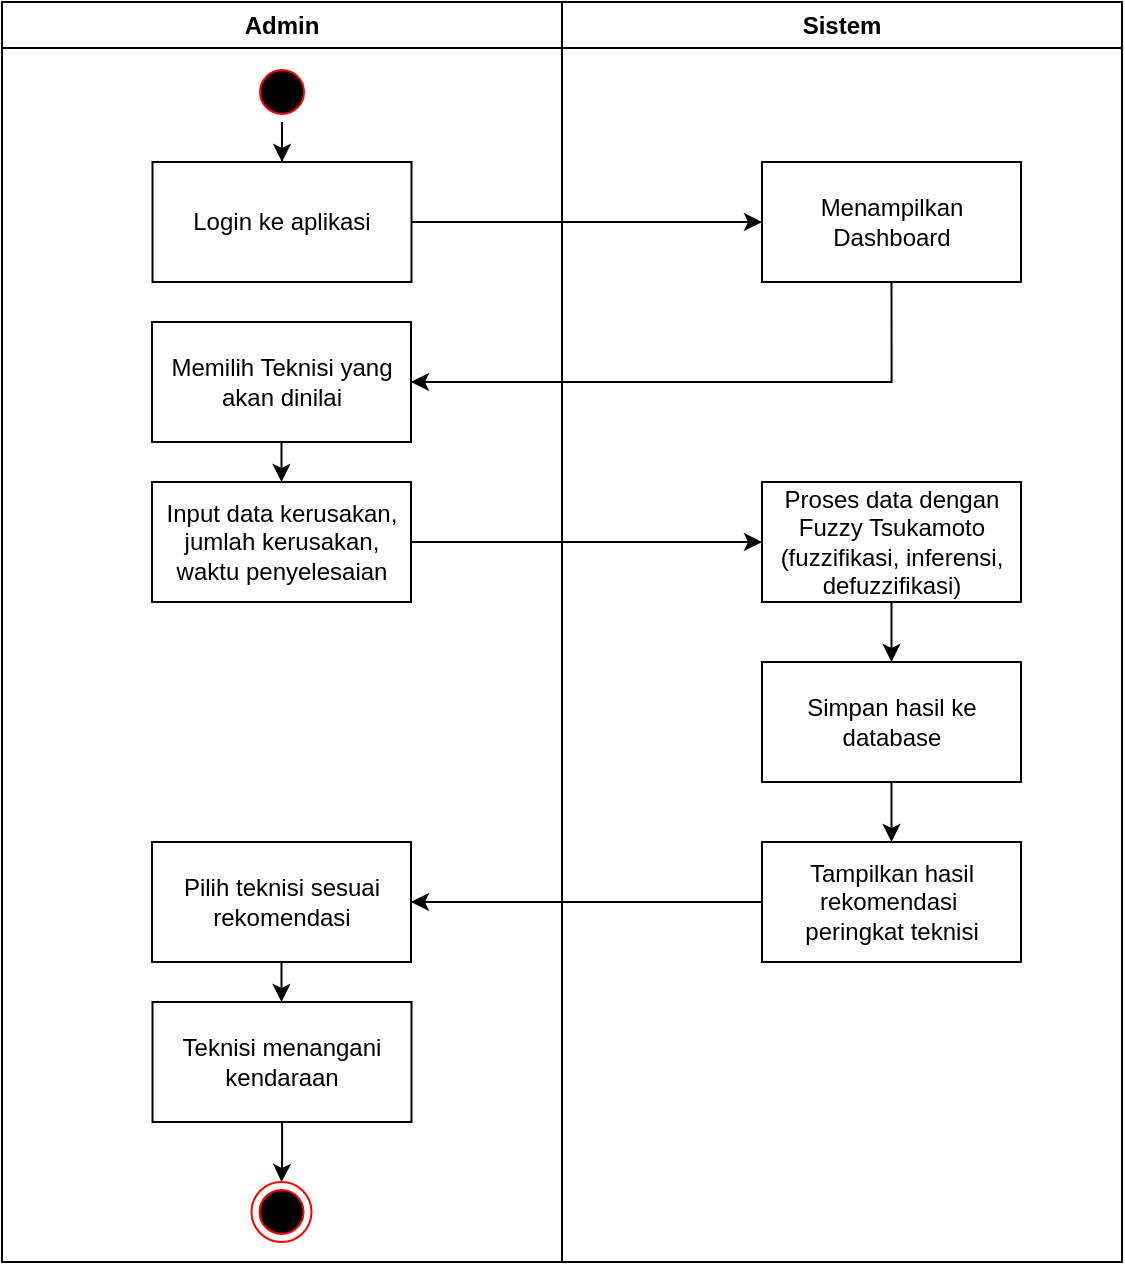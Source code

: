 <mxfile version="28.1.2">
  <diagram name="Page-1" id="K2gSG0goQapkKrTSdMNb">
    <mxGraphModel dx="719" dy="388" grid="1" gridSize="10" guides="1" tooltips="1" connect="1" arrows="1" fold="1" page="1" pageScale="1" pageWidth="850" pageHeight="1100" math="0" shadow="0">
      <root>
        <mxCell id="0" />
        <mxCell id="1" parent="0" />
        <mxCell id="rAbBRgUYJY3RHqX02n4J-1" value="Admin" style="swimlane;whiteSpace=wrap" parent="1" vertex="1">
          <mxGeometry x="330" y="180" width="280" height="630" as="geometry" />
        </mxCell>
        <mxCell id="rAbBRgUYJY3RHqX02n4J-9" style="edgeStyle=orthogonalEdgeStyle;rounded=0;orthogonalLoop=1;jettySize=auto;html=1;entryX=0.5;entryY=0;entryDx=0;entryDy=0;" parent="rAbBRgUYJY3RHqX02n4J-1" source="rAbBRgUYJY3RHqX02n4J-10" target="rAbBRgUYJY3RHqX02n4J-12" edge="1">
          <mxGeometry relative="1" as="geometry" />
        </mxCell>
        <mxCell id="rAbBRgUYJY3RHqX02n4J-10" value="" style="ellipse;shape=startState;fillColor=#000000;strokeColor=#ff0000;" parent="rAbBRgUYJY3RHqX02n4J-1" vertex="1">
          <mxGeometry x="125" y="30" width="30" height="30" as="geometry" />
        </mxCell>
        <mxCell id="rAbBRgUYJY3RHqX02n4J-12" value="Login ke aplikasi" style="rounded=0;whiteSpace=wrap;html=1;" parent="rAbBRgUYJY3RHqX02n4J-1" vertex="1">
          <mxGeometry x="75.25" y="80" width="129.5" height="60" as="geometry" />
        </mxCell>
        <mxCell id="_ryPDpQHPeJzNiAf3xGt-2" style="edgeStyle=orthogonalEdgeStyle;rounded=0;orthogonalLoop=1;jettySize=auto;html=1;entryX=0.5;entryY=0;entryDx=0;entryDy=0;" edge="1" parent="rAbBRgUYJY3RHqX02n4J-1" source="rAbBRgUYJY3RHqX02n4J-14" target="_ryPDpQHPeJzNiAf3xGt-1">
          <mxGeometry relative="1" as="geometry" />
        </mxCell>
        <mxCell id="rAbBRgUYJY3RHqX02n4J-14" value="Memilih Teknisi yang akan dinilai" style="rounded=0;whiteSpace=wrap;html=1;" parent="rAbBRgUYJY3RHqX02n4J-1" vertex="1">
          <mxGeometry x="75" y="160" width="129.5" height="60" as="geometry" />
        </mxCell>
        <mxCell id="_ryPDpQHPeJzNiAf3xGt-1" value="Input data kerusakan, jumlah kerusakan, waktu penyelesaian" style="rounded=0;whiteSpace=wrap;html=1;" vertex="1" parent="rAbBRgUYJY3RHqX02n4J-1">
          <mxGeometry x="75" y="240" width="129.5" height="60" as="geometry" />
        </mxCell>
        <mxCell id="_ryPDpQHPeJzNiAf3xGt-24" style="edgeStyle=orthogonalEdgeStyle;rounded=0;orthogonalLoop=1;jettySize=auto;html=1;entryX=0.5;entryY=0;entryDx=0;entryDy=0;" edge="1" parent="rAbBRgUYJY3RHqX02n4J-1" source="_ryPDpQHPeJzNiAf3xGt-21" target="_ryPDpQHPeJzNiAf3xGt-23">
          <mxGeometry relative="1" as="geometry" />
        </mxCell>
        <mxCell id="_ryPDpQHPeJzNiAf3xGt-21" value="Pilih teknisi sesuai rekomendasi" style="rounded=0;whiteSpace=wrap;html=1;" vertex="1" parent="rAbBRgUYJY3RHqX02n4J-1">
          <mxGeometry x="75" y="420" width="129.5" height="60" as="geometry" />
        </mxCell>
        <mxCell id="_ryPDpQHPeJzNiAf3xGt-25" style="edgeStyle=orthogonalEdgeStyle;rounded=0;orthogonalLoop=1;jettySize=auto;html=1;entryX=0.5;entryY=0;entryDx=0;entryDy=0;" edge="1" parent="rAbBRgUYJY3RHqX02n4J-1" source="_ryPDpQHPeJzNiAf3xGt-23" target="rAbBRgUYJY3RHqX02n4J-20">
          <mxGeometry relative="1" as="geometry" />
        </mxCell>
        <mxCell id="_ryPDpQHPeJzNiAf3xGt-23" value="Teknisi menangani kendaraan" style="rounded=0;whiteSpace=wrap;html=1;" vertex="1" parent="rAbBRgUYJY3RHqX02n4J-1">
          <mxGeometry x="75.25" y="500" width="129.5" height="60" as="geometry" />
        </mxCell>
        <mxCell id="rAbBRgUYJY3RHqX02n4J-20" value="" style="ellipse;html=1;shape=endState;fillColor=#000000;strokeColor=#ff0000;" parent="rAbBRgUYJY3RHqX02n4J-1" vertex="1">
          <mxGeometry x="124.75" y="590" width="30" height="30" as="geometry" />
        </mxCell>
        <mxCell id="rAbBRgUYJY3RHqX02n4J-8" value="Sistem" style="swimlane;whiteSpace=wrap" parent="1" vertex="1">
          <mxGeometry x="610" y="180" width="280" height="630" as="geometry" />
        </mxCell>
        <mxCell id="_ryPDpQHPeJzNiAf3xGt-5" value="Menampilkan Dashboard" style="rounded=0;whiteSpace=wrap;html=1;" vertex="1" parent="rAbBRgUYJY3RHqX02n4J-8">
          <mxGeometry x="100" y="80" width="129.5" height="60" as="geometry" />
        </mxCell>
        <mxCell id="_ryPDpQHPeJzNiAf3xGt-18" style="edgeStyle=orthogonalEdgeStyle;rounded=0;orthogonalLoop=1;jettySize=auto;html=1;entryX=0.5;entryY=0;entryDx=0;entryDy=0;" edge="1" parent="rAbBRgUYJY3RHqX02n4J-8" source="_ryPDpQHPeJzNiAf3xGt-15" target="_ryPDpQHPeJzNiAf3xGt-17">
          <mxGeometry relative="1" as="geometry" />
        </mxCell>
        <mxCell id="_ryPDpQHPeJzNiAf3xGt-15" value="Proses data dengan Fuzzy Tsukamoto&lt;div&gt;(fuzzifikasi, inferensi, defuzzifikasi)&lt;/div&gt;" style="rounded=0;whiteSpace=wrap;html=1;" vertex="1" parent="rAbBRgUYJY3RHqX02n4J-8">
          <mxGeometry x="100" y="240" width="129.5" height="60" as="geometry" />
        </mxCell>
        <mxCell id="_ryPDpQHPeJzNiAf3xGt-20" style="edgeStyle=orthogonalEdgeStyle;rounded=0;orthogonalLoop=1;jettySize=auto;html=1;entryX=0.5;entryY=0;entryDx=0;entryDy=0;" edge="1" parent="rAbBRgUYJY3RHqX02n4J-8" source="_ryPDpQHPeJzNiAf3xGt-17" target="_ryPDpQHPeJzNiAf3xGt-19">
          <mxGeometry relative="1" as="geometry" />
        </mxCell>
        <mxCell id="_ryPDpQHPeJzNiAf3xGt-17" value="Simpan hasil ke database" style="rounded=0;whiteSpace=wrap;html=1;" vertex="1" parent="rAbBRgUYJY3RHqX02n4J-8">
          <mxGeometry x="100" y="330" width="129.5" height="60" as="geometry" />
        </mxCell>
        <mxCell id="_ryPDpQHPeJzNiAf3xGt-19" value="Tampilkan hasil&lt;div&gt;rekomendasi&amp;nbsp;&lt;/div&gt;&lt;div&gt;peringkat teknisi&lt;/div&gt;" style="rounded=0;whiteSpace=wrap;html=1;" vertex="1" parent="rAbBRgUYJY3RHqX02n4J-8">
          <mxGeometry x="100" y="420" width="129.5" height="60" as="geometry" />
        </mxCell>
        <mxCell id="_ryPDpQHPeJzNiAf3xGt-6" style="edgeStyle=orthogonalEdgeStyle;rounded=0;orthogonalLoop=1;jettySize=auto;html=1;" edge="1" parent="1" source="rAbBRgUYJY3RHqX02n4J-12" target="_ryPDpQHPeJzNiAf3xGt-5">
          <mxGeometry relative="1" as="geometry" />
        </mxCell>
        <mxCell id="_ryPDpQHPeJzNiAf3xGt-7" style="edgeStyle=orthogonalEdgeStyle;rounded=0;orthogonalLoop=1;jettySize=auto;html=1;entryX=1;entryY=0.5;entryDx=0;entryDy=0;exitX=0.5;exitY=1;exitDx=0;exitDy=0;" edge="1" parent="1" source="_ryPDpQHPeJzNiAf3xGt-5" target="rAbBRgUYJY3RHqX02n4J-14">
          <mxGeometry relative="1" as="geometry" />
        </mxCell>
        <mxCell id="_ryPDpQHPeJzNiAf3xGt-16" style="edgeStyle=orthogonalEdgeStyle;rounded=0;orthogonalLoop=1;jettySize=auto;html=1;" edge="1" parent="1" source="_ryPDpQHPeJzNiAf3xGt-1" target="_ryPDpQHPeJzNiAf3xGt-15">
          <mxGeometry relative="1" as="geometry" />
        </mxCell>
        <mxCell id="_ryPDpQHPeJzNiAf3xGt-22" style="edgeStyle=orthogonalEdgeStyle;rounded=0;orthogonalLoop=1;jettySize=auto;html=1;entryX=1;entryY=0.5;entryDx=0;entryDy=0;" edge="1" parent="1" source="_ryPDpQHPeJzNiAf3xGt-19" target="_ryPDpQHPeJzNiAf3xGt-21">
          <mxGeometry relative="1" as="geometry" />
        </mxCell>
      </root>
    </mxGraphModel>
  </diagram>
</mxfile>
